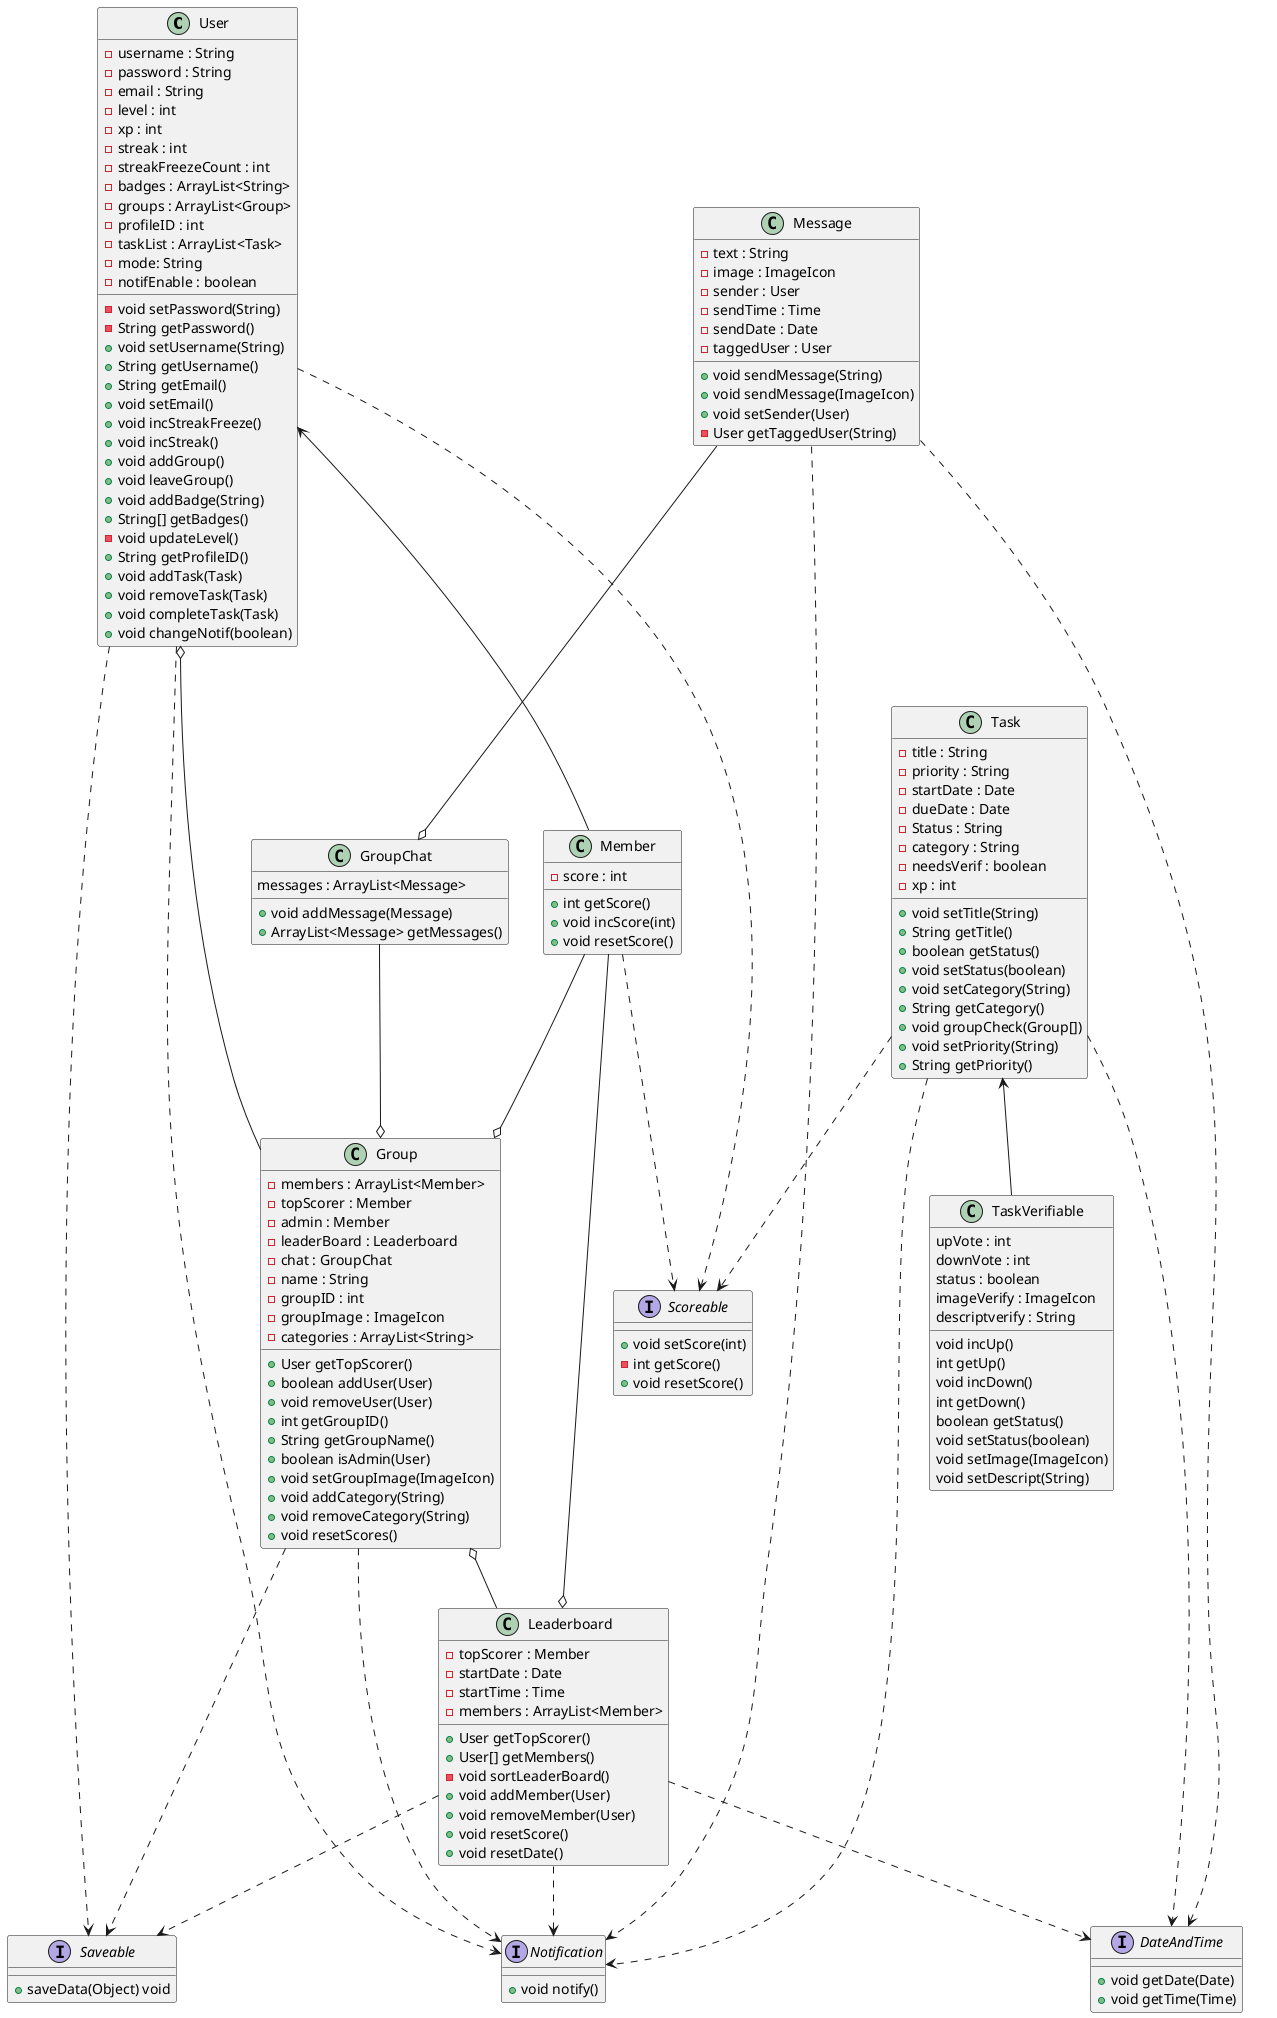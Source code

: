 @startuml
'https://plantuml.com/class-diagram




User <-- Member
User ..> Saveable
User o-- Group
Member --o Group
Group o-- Leaderboard
Group ..> Saveable
Leaderboard ..> Saveable
Message --o GroupChat
GroupChat --o Group
Message ..> DateAndTime
Task ..> DateAndTime
Leaderboard ..> DateAndTime
Task <-- TaskVerifiable
Task ..> Notification
User ..> Notification
Message ..> Notification
Leaderboard ..> Notification
Group ..> Notification
Member ..> Scoreable
Task ..> Scoreable
User ..> Scoreable
Member --o Leaderboard





class User{
- username : String
- password : String
- email : String
- level : int
- xp : int
- streak : int
- streakFreezeCount : int
- badges : ArrayList<String>
- groups : ArrayList<Group>
- profileID : int
- taskList : ArrayList<Task>
- mode: String
- notifEnable : boolean

- void setPassword(String)
- String getPassword()
+ void setUsername(String)
+ String getUsername()
+ String getEmail()
+ void setEmail()
+ void incStreakFreeze()
+ void incStreak()
+ void addGroup()
+ void leaveGroup()
+ void addBadge(String)
+ String[] getBadges()
- void updateLevel()  /'called in increaseXP after updating XP '/
+ String getProfileID()
+ void addTask(Task)
+ void removeTask(Task)
+ void completeTask(Task)
+ void changeNotif(boolean)
}

interface Saveable{
+ saveData(Object) void
}

interface Notification{
+ void notify()
}


interface Scoreable{

+ void setScore(int)
- int getScore()
+ void resetScore()
}


interface DateAndTime{
+ void getDate(Date)
+ void getTime(Time)
}

class Message{
- text : String
- image : ImageIcon
- sender : User
- sendTime : Time
- sendDate : Date
- taggedUser : User

+ void sendMessage(String)
+ void sendMessage(ImageIcon)
+ void setSender(User)
- User getTaggedUser(String) /' call in sendMessage(s) '/

}




class Task{
- title : String
- priority : String
- startDate : Date
- dueDate : Date
- Status : String
- category : String
- needsVerif : boolean
- xp : int

+void setTitle(String)
+String getTitle()
+boolean getStatus()
+void setStatus(boolean)
+void setCategory(String)
+String getCategory()
+void groupCheck(Group[])
+void setPriority(String)
+String getPriority()

}



class TaskVerifiable
{
    upVote : int
    downVote : int
    status : boolean
    imageVerify : ImageIcon
    descriptverify : String

    void incUp()
    int getUp()
    void incDown()
    int getDown()
    boolean getStatus()
    void setStatus(boolean)
    void setImage(ImageIcon)
    void setDescript(String)
}

class Leaderboard{
- topScorer : Member
- startDate : Date
- startTime : Time
- members : ArrayList<Member>

+ User getTopScorer()
+ User[] getMembers()
- void sortLeaderBoard()
+ void addMember(User)
+ void removeMember(User)
+ void resetScore()
+ void resetDate()
}




class Member{
    -score : int

    + int getScore()
    + void incScore(int)
    + void resetScore()
}


class Group{
    - members : ArrayList<Member>
    - topScorer : Member
    - admin : Member
    - leaderBoard : Leaderboard
    - chat : GroupChat
    - name : String
    - groupID : int
    - groupImage : ImageIcon
    - categories : ArrayList<String>

    + User getTopScorer()
    + boolean addUser(User)
    + void removeUser(User)
    + int getGroupID()
    + String getGroupName()
    + boolean isAdmin(User)
    + void setGroupImage(ImageIcon)
    + void addCategory(String)
    + void removeCategory(String)
    + void resetScores()

}


class GroupChat
{
     messages : ArrayList<Message>

     + void addMessage(Message)
     + ArrayList<Message> getMessages()

}


@enduml